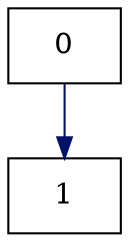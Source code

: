 digraph G {
  0 [shape=box, ];
  1 [shape=box, ];
  
  
  0 -> 1 [color="#001267", label="", ];
  
  }
